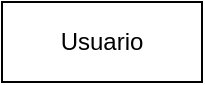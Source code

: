 <mxfile version="21.6.2" type="github">
  <diagram name="Página-1" id="cVkjtcBAUF7eC8NxDQug">
    <mxGraphModel dx="1434" dy="737" grid="1" gridSize="10" guides="1" tooltips="1" connect="1" arrows="1" fold="1" page="1" pageScale="1" pageWidth="827" pageHeight="1169" math="0" shadow="0">
      <root>
        <mxCell id="0" />
        <mxCell id="1" parent="0" />
        <mxCell id="m02qpI_CYT4nxHyqX9F4-1" value="Usuario" style="whiteSpace=wrap;html=1;align=center;" vertex="1" parent="1">
          <mxGeometry x="170" y="360" width="100" height="40" as="geometry" />
        </mxCell>
      </root>
    </mxGraphModel>
  </diagram>
</mxfile>
